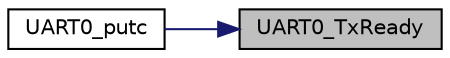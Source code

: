 digraph "UART0_TxReady"
{
 // LATEX_PDF_SIZE
  edge [fontname="Helvetica",fontsize="10",labelfontname="Helvetica",labelfontsize="10"];
  node [fontname="Helvetica",fontsize="10",shape=record];
  rankdir="RL";
  Node1 [label="UART0_TxReady",height=0.2,width=0.4,color="black", fillcolor="grey75", style="filled", fontcolor="black",tooltip="Determines if UART 0 is ready to transmit."];
  Node1 -> Node2 [dir="back",color="midnightblue",fontsize="10",style="solid",fontname="Helvetica"];
  Node2 [label="UART0_putc",height=0.2,width=0.4,color="black", fillcolor="white", style="filled",URL="$uart_8h.html#a24b4fec5866afe2413c63186677a5b71",tooltip="Send a character to UART 0."];
}
